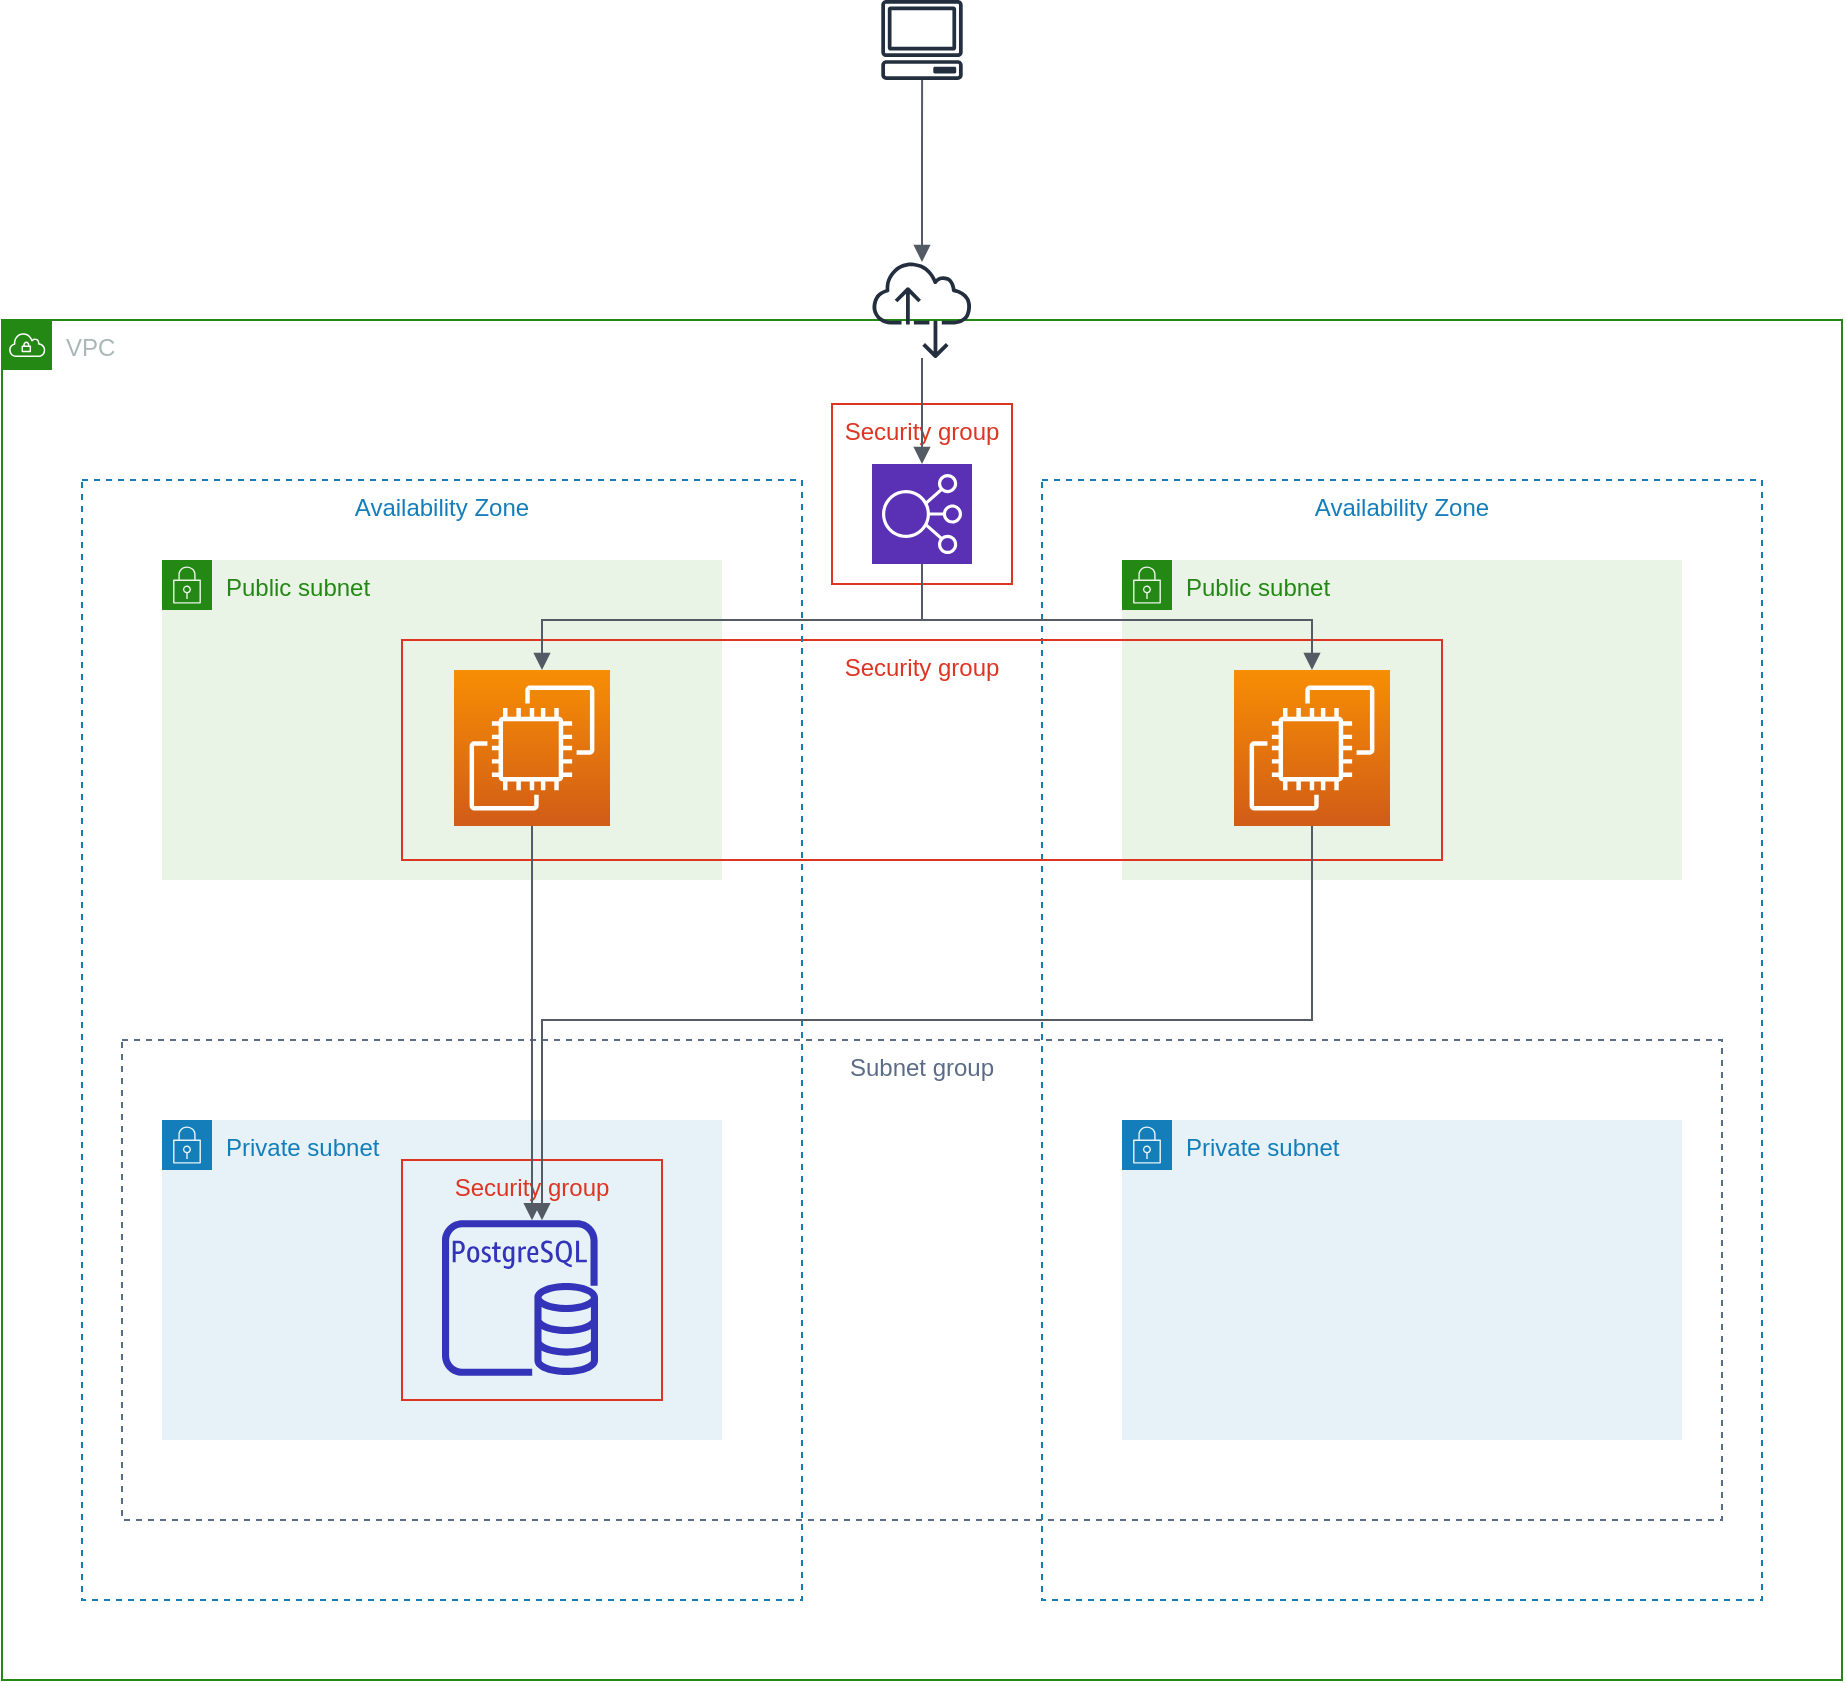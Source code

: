 <mxfile version="13.3.2" type="device"><diagram id="Ht1M8jgEwFfnCIfOTk4-" name="Page-1"><mxGraphModel dx="1350" dy="813" grid="1" gridSize="10" guides="1" tooltips="1" connect="1" arrows="1" fold="1" page="1" pageScale="1" pageWidth="1169" pageHeight="827" math="0" shadow="0"><root><mxCell id="0"/><mxCell id="1" parent="0"/><mxCell id="Pn4jD_q4m4u6cinXequo-14" value="Public subnet" style="points=[[0,0],[0.25,0],[0.5,0],[0.75,0],[1,0],[1,0.25],[1,0.5],[1,0.75],[1,1],[0.75,1],[0.5,1],[0.25,1],[0,1],[0,0.75],[0,0.5],[0,0.25]];outlineConnect=0;html=1;whiteSpace=wrap;fontSize=12;fontStyle=0;shape=mxgraph.aws4.group;grIcon=mxgraph.aws4.group_security_group;grStroke=0;strokeColor=#248814;fillColor=#E9F3E6;verticalAlign=top;align=left;spacingLeft=30;fontColor=#248814;dashed=0;" vertex="1" parent="1"><mxGeometry x="600" y="320" width="280" height="160" as="geometry"/></mxCell><mxCell id="Pn4jD_q4m4u6cinXequo-17" value="Availability Zone" style="fillColor=none;strokeColor=#147EBA;dashed=1;verticalAlign=top;fontStyle=0;fontColor=#147EBA;" vertex="1" parent="1"><mxGeometry x="560" y="280" width="360" height="560" as="geometry"/></mxCell><mxCell id="Pn4jD_q4m4u6cinXequo-4" value="Private subnet" style="points=[[0,0],[0.25,0],[0.5,0],[0.75,0],[1,0],[1,0.25],[1,0.5],[1,0.75],[1,1],[0.75,1],[0.5,1],[0.25,1],[0,1],[0,0.75],[0,0.5],[0,0.25]];outlineConnect=0;html=1;whiteSpace=wrap;fontSize=12;fontStyle=0;shape=mxgraph.aws4.group;grIcon=mxgraph.aws4.group_security_group;grStroke=0;strokeColor=#147EBA;fillColor=#E6F2F8;verticalAlign=top;align=left;spacingLeft=30;fontColor=#147EBA;dashed=0;" vertex="1" parent="1"><mxGeometry x="120" y="600" width="280" height="160" as="geometry"/></mxCell><mxCell id="Pn4jD_q4m4u6cinXequo-18" value="Security group" style="fillColor=none;strokeColor=#DD3522;verticalAlign=top;fontStyle=0;fontColor=#DD3522;" vertex="1" parent="1"><mxGeometry x="240" y="620" width="130" height="120" as="geometry"/></mxCell><mxCell id="Pn4jD_q4m4u6cinXequo-5" value="Public subnet" style="points=[[0,0],[0.25,0],[0.5,0],[0.75,0],[1,0],[1,0.25],[1,0.5],[1,0.75],[1,1],[0.75,1],[0.5,1],[0.25,1],[0,1],[0,0.75],[0,0.5],[0,0.25]];outlineConnect=0;html=1;whiteSpace=wrap;fontSize=12;fontStyle=0;shape=mxgraph.aws4.group;grIcon=mxgraph.aws4.group_security_group;grStroke=0;strokeColor=#248814;fillColor=#E9F3E6;verticalAlign=top;align=left;spacingLeft=30;fontColor=#248814;dashed=0;" vertex="1" parent="1"><mxGeometry x="120" y="320" width="280" height="160" as="geometry"/></mxCell><mxCell id="Pn4jD_q4m4u6cinXequo-12" value="Security group" style="fillColor=none;strokeColor=#DD3522;verticalAlign=top;fontStyle=0;fontColor=#DD3522;" vertex="1" parent="1"><mxGeometry x="240" y="360" width="520" height="110" as="geometry"/></mxCell><mxCell id="Pn4jD_q4m4u6cinXequo-21" value="Subnet group" style="fillColor=none;strokeColor=#5A6C86;dashed=1;verticalAlign=top;fontStyle=0;fontColor=#5A6C86;" vertex="1" parent="1"><mxGeometry x="100" y="560" width="800" height="240" as="geometry"/></mxCell><mxCell id="Pn4jD_q4m4u6cinXequo-2" value="VPC" style="points=[[0,0],[0.25,0],[0.5,0],[0.75,0],[1,0],[1,0.25],[1,0.5],[1,0.75],[1,1],[0.75,1],[0.5,1],[0.25,1],[0,1],[0,0.75],[0,0.5],[0,0.25]];outlineConnect=0;html=1;whiteSpace=wrap;fontSize=12;fontStyle=0;shape=mxgraph.aws4.group;grIcon=mxgraph.aws4.group_vpc;strokeColor=#248814;fillColor=none;verticalAlign=top;align=left;spacingLeft=30;fontColor=#AAB7B8;dashed=0;" vertex="1" parent="1"><mxGeometry x="40" y="200" width="920" height="680" as="geometry"/></mxCell><mxCell id="Pn4jD_q4m4u6cinXequo-20" value="Security group" style="fillColor=none;strokeColor=#DD3522;verticalAlign=top;fontStyle=0;fontColor=#DD3522;" vertex="1" parent="1"><mxGeometry x="455" y="242" width="90" height="90" as="geometry"/></mxCell><mxCell id="Pn4jD_q4m4u6cinXequo-13" value="Availability Zone" style="fillColor=none;strokeColor=#147EBA;dashed=1;verticalAlign=top;fontStyle=0;fontColor=#147EBA;" vertex="1" parent="1"><mxGeometry x="80" y="280" width="360" height="560" as="geometry"/></mxCell><mxCell id="Pn4jD_q4m4u6cinXequo-1" value="" style="outlineConnect=0;fontColor=#232F3E;fillColor=#232F3E;strokeColor=none;dashed=0;verticalLabelPosition=bottom;verticalAlign=top;align=center;html=1;fontSize=12;fontStyle=0;aspect=fixed;pointerEvents=1;shape=mxgraph.aws4.client;" vertex="1" parent="1"><mxGeometry x="479.47" y="40" width="41.06" height="40" as="geometry"/></mxCell><mxCell id="Pn4jD_q4m4u6cinXequo-3" value="" style="outlineConnect=0;fontColor=#232F3E;fillColor=#232F3E;strokeColor=none;dashed=0;verticalLabelPosition=bottom;verticalAlign=top;align=center;html=1;fontSize=12;fontStyle=0;aspect=fixed;pointerEvents=1;shape=mxgraph.aws4.internet_alt2;" vertex="1" parent="1"><mxGeometry x="475" y="170" width="50" height="50" as="geometry"/></mxCell><mxCell id="Pn4jD_q4m4u6cinXequo-7" value="Private subnet" style="points=[[0,0],[0.25,0],[0.5,0],[0.75,0],[1,0],[1,0.25],[1,0.5],[1,0.75],[1,1],[0.75,1],[0.5,1],[0.25,1],[0,1],[0,0.75],[0,0.5],[0,0.25]];outlineConnect=0;html=1;whiteSpace=wrap;fontSize=12;fontStyle=0;shape=mxgraph.aws4.group;grIcon=mxgraph.aws4.group_security_group;grStroke=0;strokeColor=#147EBA;fillColor=#E6F2F8;verticalAlign=top;align=left;spacingLeft=30;fontColor=#147EBA;dashed=0;" vertex="1" parent="1"><mxGeometry x="600" y="600" width="280" height="160" as="geometry"/></mxCell><mxCell id="Pn4jD_q4m4u6cinXequo-8" value="" style="outlineConnect=0;fontColor=#232F3E;gradientDirection=north;fillColor=#D05C17;strokeColor=#ffffff;dashed=0;verticalLabelPosition=bottom;verticalAlign=top;align=center;html=1;fontSize=12;fontStyle=0;aspect=fixed;shape=mxgraph.aws4.resourceIcon;resIcon=mxgraph.aws4.ec2;gradientColor=#F78E04;" vertex="1" parent="1"><mxGeometry x="266" y="375" width="78" height="78" as="geometry"/></mxCell><mxCell id="Pn4jD_q4m4u6cinXequo-9" value="" style="outlineConnect=0;fontColor=#232F3E;fillColor=#3334B9;strokeColor=none;dashed=0;verticalLabelPosition=bottom;verticalAlign=top;align=center;html=1;fontSize=12;fontStyle=0;aspect=fixed;pointerEvents=1;shape=mxgraph.aws4.rds_postgresql_instance;" vertex="1" parent="1"><mxGeometry x="260" y="650" width="78" height="78" as="geometry"/></mxCell><mxCell id="Pn4jD_q4m4u6cinXequo-10" value="" style="outlineConnect=0;fontColor=#232F3E;gradientDirection=north;fillColor=#5A30B5;strokeColor=#ffffff;dashed=0;verticalLabelPosition=bottom;verticalAlign=top;align=center;html=1;fontSize=12;fontStyle=0;aspect=fixed;shape=mxgraph.aws4.resourceIcon;resIcon=mxgraph.aws4.elastic_load_balancing;" vertex="1" parent="1"><mxGeometry x="475" y="272" width="50" height="50" as="geometry"/></mxCell><mxCell id="Pn4jD_q4m4u6cinXequo-16" value="" style="outlineConnect=0;fontColor=#232F3E;gradientDirection=north;fillColor=#D05C17;strokeColor=#ffffff;dashed=0;verticalLabelPosition=bottom;verticalAlign=top;align=center;html=1;fontSize=12;fontStyle=0;aspect=fixed;shape=mxgraph.aws4.resourceIcon;resIcon=mxgraph.aws4.ec2;gradientColor=#F78E04;" vertex="1" parent="1"><mxGeometry x="656" y="375" width="78" height="78" as="geometry"/></mxCell><mxCell id="Pn4jD_q4m4u6cinXequo-22" value="" style="edgeStyle=orthogonalEdgeStyle;html=1;endArrow=none;elbow=vertical;startArrow=block;startFill=1;strokeColor=#545B64;rounded=0;" edge="1" parent="1" source="Pn4jD_q4m4u6cinXequo-3" target="Pn4jD_q4m4u6cinXequo-1"><mxGeometry width="100" relative="1" as="geometry"><mxPoint x="450" y="130" as="sourcePoint"/><mxPoint x="550" y="130" as="targetPoint"/></mxGeometry></mxCell><mxCell id="Pn4jD_q4m4u6cinXequo-24" value="" style="edgeStyle=orthogonalEdgeStyle;html=1;endArrow=none;elbow=vertical;startArrow=block;startFill=1;strokeColor=#545B64;rounded=0;" edge="1" parent="1" source="Pn4jD_q4m4u6cinXequo-10" target="Pn4jD_q4m4u6cinXequo-3"><mxGeometry width="100" relative="1" as="geometry"><mxPoint x="450" y="230" as="sourcePoint"/><mxPoint x="500" y="230" as="targetPoint"/></mxGeometry></mxCell><mxCell id="Pn4jD_q4m4u6cinXequo-25" value="" style="edgeStyle=orthogonalEdgeStyle;html=1;endArrow=none;elbow=vertical;startArrow=block;startFill=1;strokeColor=#545B64;rounded=0;" edge="1" parent="1" source="Pn4jD_q4m4u6cinXequo-8" target="Pn4jD_q4m4u6cinXequo-10"><mxGeometry width="100" relative="1" as="geometry"><mxPoint x="310" y="370" as="sourcePoint"/><mxPoint x="420" y="340" as="targetPoint"/><Array as="points"><mxPoint x="310" y="350"/><mxPoint x="500" y="350"/></Array></mxGeometry></mxCell><mxCell id="Pn4jD_q4m4u6cinXequo-26" value="" style="edgeStyle=orthogonalEdgeStyle;html=1;endArrow=none;elbow=vertical;startArrow=block;startFill=1;strokeColor=#545B64;rounded=0;" edge="1" parent="1" source="Pn4jD_q4m4u6cinXequo-16" target="Pn4jD_q4m4u6cinXequo-10"><mxGeometry width="100" relative="1" as="geometry"><mxPoint x="580" y="350" as="sourcePoint"/><mxPoint x="680" y="350" as="targetPoint"/><Array as="points"><mxPoint x="695" y="350"/><mxPoint x="500" y="350"/></Array></mxGeometry></mxCell><mxCell id="Pn4jD_q4m4u6cinXequo-27" value="" style="edgeStyle=orthogonalEdgeStyle;html=1;endArrow=none;elbow=vertical;startArrow=block;startFill=1;strokeColor=#545B64;rounded=0;exitX=0.577;exitY=0;exitDx=0;exitDy=0;exitPerimeter=0;" edge="1" parent="1" source="Pn4jD_q4m4u6cinXequo-9" target="Pn4jD_q4m4u6cinXequo-8"><mxGeometry width="100" relative="1" as="geometry"><mxPoint x="300" y="530" as="sourcePoint"/><mxPoint x="400" y="530" as="targetPoint"/></mxGeometry></mxCell><mxCell id="Pn4jD_q4m4u6cinXequo-28" value="" style="edgeStyle=orthogonalEdgeStyle;html=1;endArrow=none;elbow=vertical;startArrow=block;startFill=1;strokeColor=#545B64;rounded=0;" edge="1" parent="1" source="Pn4jD_q4m4u6cinXequo-9" target="Pn4jD_q4m4u6cinXequo-16"><mxGeometry width="100" relative="1" as="geometry"><mxPoint x="310" y="650" as="sourcePoint"/><mxPoint x="620" y="540" as="targetPoint"/><Array as="points"><mxPoint x="310" y="550"/><mxPoint x="695" y="550"/></Array></mxGeometry></mxCell></root></mxGraphModel></diagram></mxfile>
